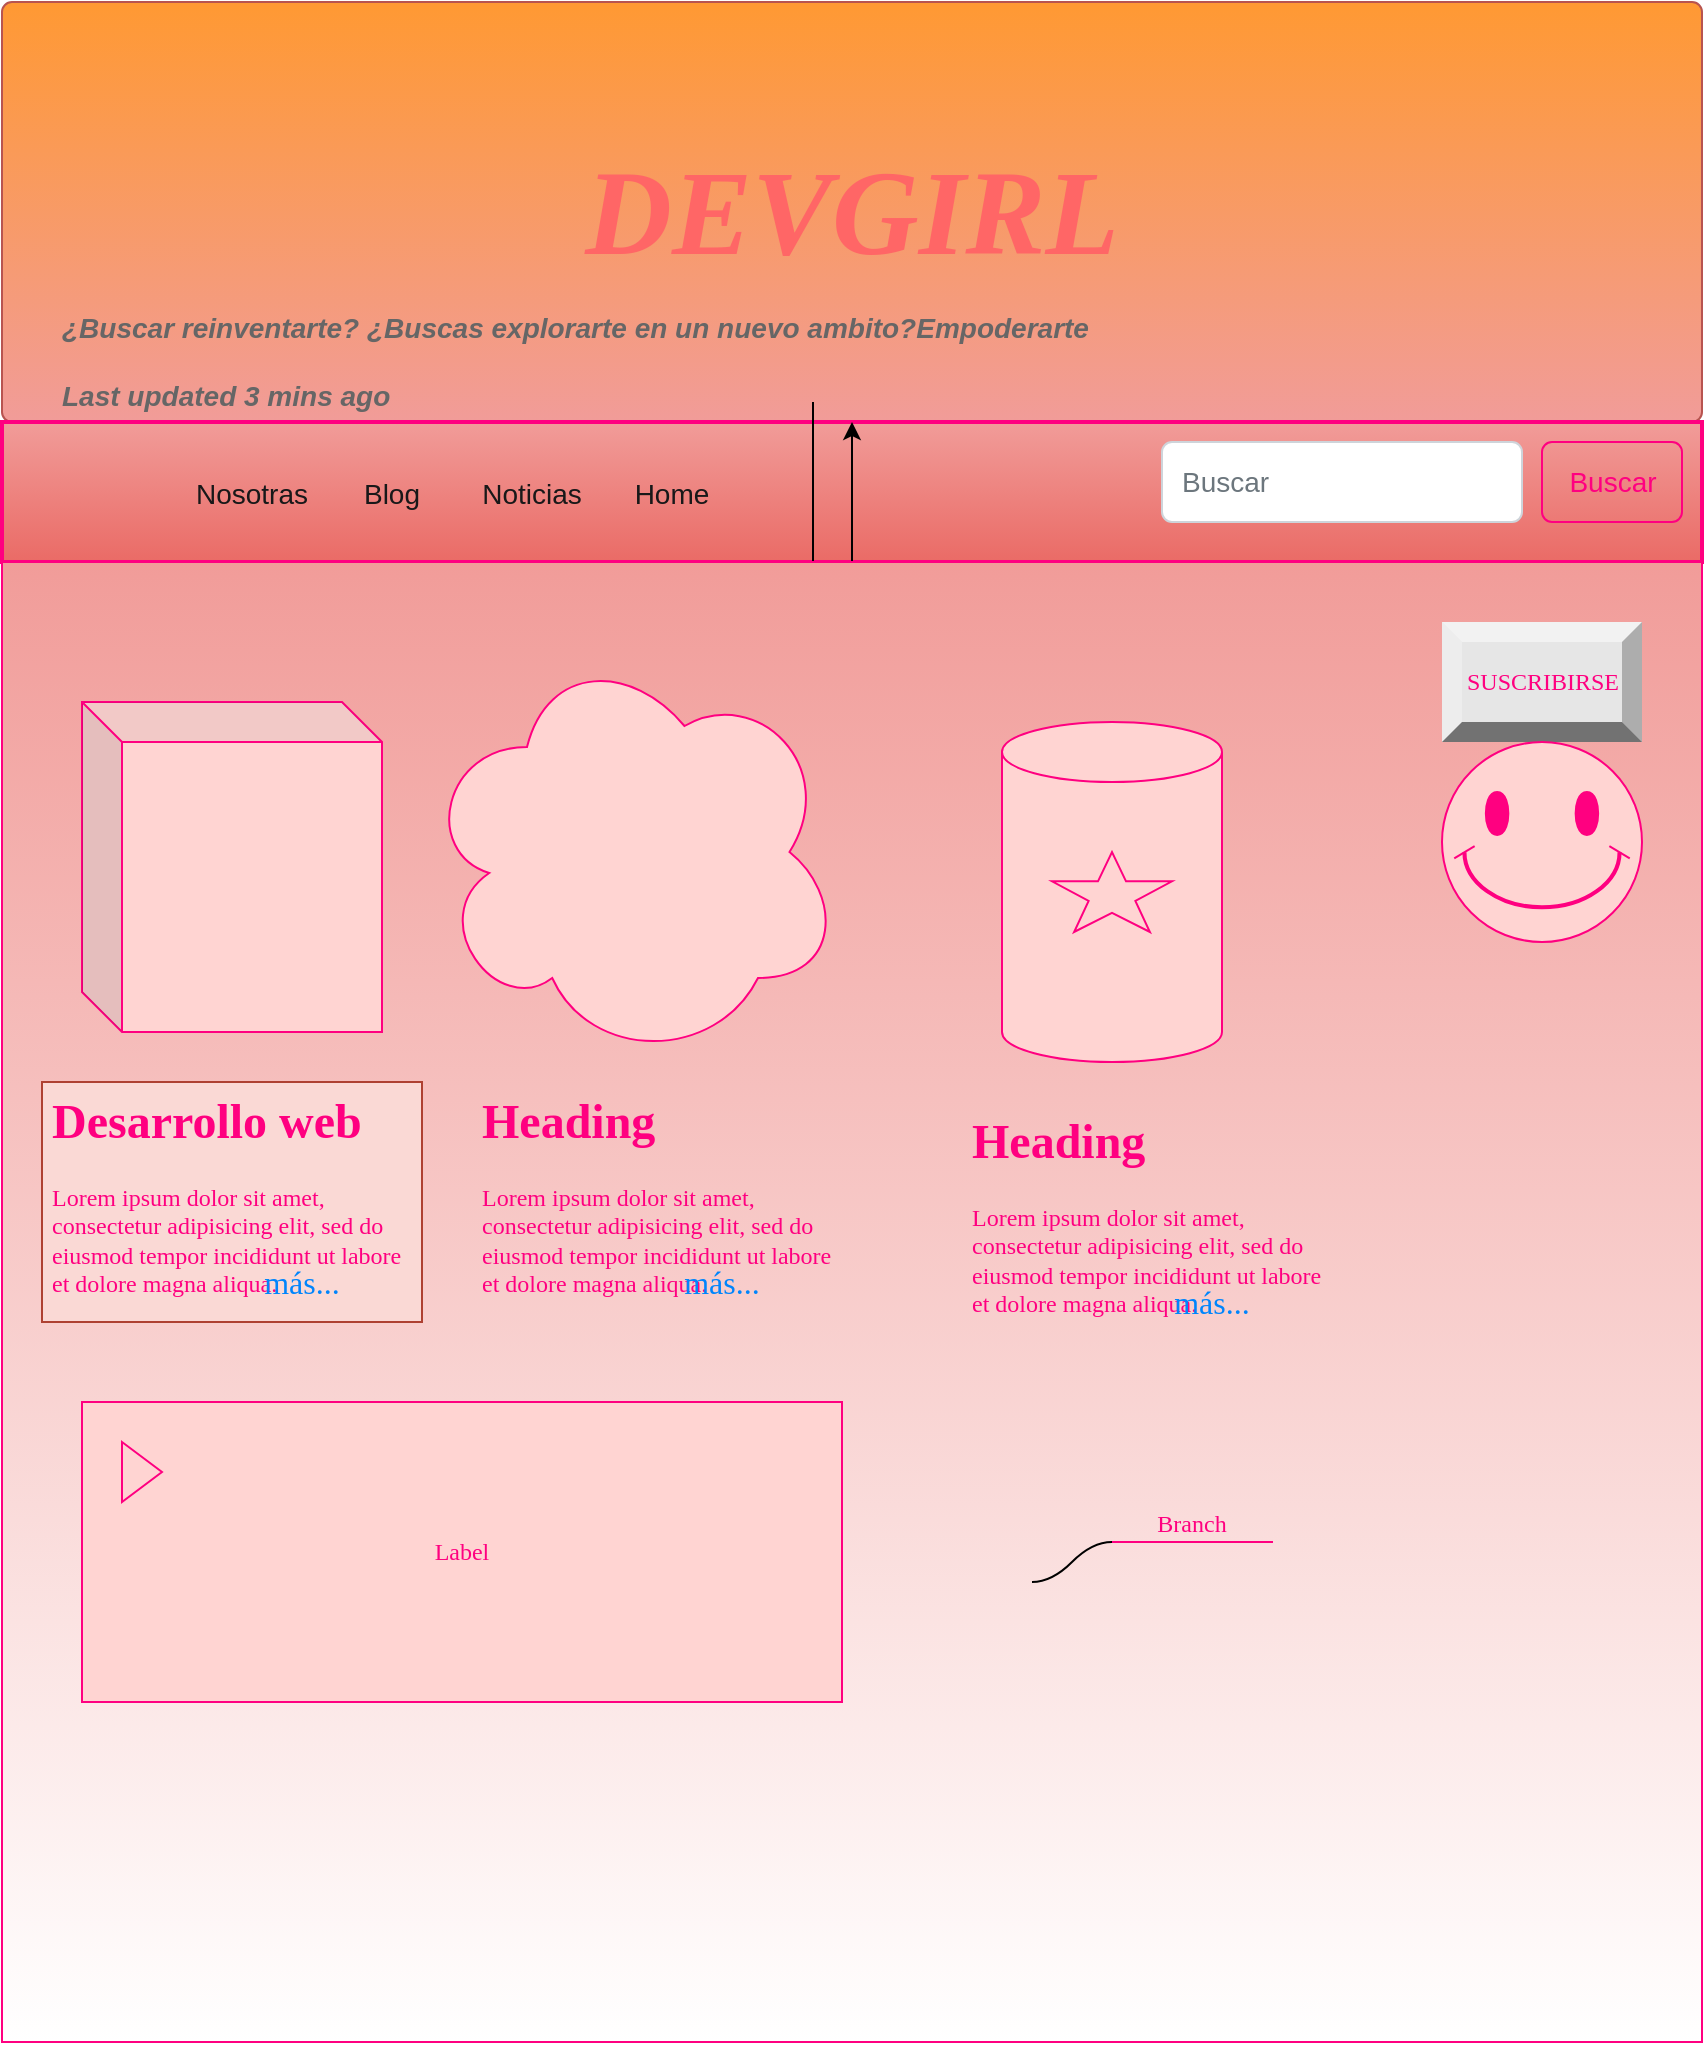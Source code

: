 <mxfile version="15.7.0" type="github">
  <diagram id="qMa-_QxccuimeE_cbAPb" name="Page-1">
    <mxGraphModel dx="2274" dy="1909" grid="1" gridSize="10" guides="1" tooltips="1" connect="1" arrows="1" fold="1" page="1" pageScale="1" pageWidth="850" pageHeight="1100" math="0" shadow="0">
      <root>
        <mxCell id="0" />
        <mxCell id="1" parent="0" />
        <mxCell id="Ih-YGPsCaoq6DHACvWlH-1" value="&lt;font color=&quot;#FF6666&quot;&gt;&lt;i&gt;&lt;b&gt;&lt;font face=&quot;Times New Roman&quot;&gt;DEVGIRL&lt;/font&gt;&lt;/b&gt;&lt;/i&gt;&lt;/font&gt;" style="html=1;shadow=0;dashed=0;shape=mxgraph.bootstrap.rrect;rSize=5;strokeColor=#b85450;html=1;whiteSpace=wrap;fillColor=#FF9933;verticalAlign=middle;align=center;spacing=20;fontSize=60;gradientColor=#F19C99;" vertex="1" parent="1">
          <mxGeometry y="-10" width="850" height="210" as="geometry" />
        </mxCell>
        <mxCell id="Ih-YGPsCaoq6DHACvWlH-2" value="&lt;font color=&quot;#666666&quot;&gt;&lt;i&gt;&lt;b&gt;¿Buscar reinventarte? ¿Buscas explorarte en un nuevo ambito?Empoderarte &lt;br&gt;&lt;br&gt;Last updated 3 mins ago&lt;/b&gt;&lt;/i&gt;&lt;/font&gt;" style="fillColor=none;strokeColor=none;fontColor=#ffffff;html=1;verticalAlign=top;align=left;spacing=20;fontSize=14;horizontal=1;gradientDirection=radial;gradientColor=#FFFFFF;" vertex="1" parent="Ih-YGPsCaoq6DHACvWlH-1">
          <mxGeometry width="791" height="70" relative="1" as="geometry">
            <mxPoint x="10" y="130" as="offset" />
          </mxGeometry>
        </mxCell>
        <mxCell id="Ih-YGPsCaoq6DHACvWlH-7" value="" style="html=1;shadow=0;dashed=0;fillColor=#EA6B66;strokeColor=#FF0080;fontSize=16;align=left;spacing=15;gradientDirection=north;gradientColor=#F19C99;strokeWidth=2;" vertex="1" parent="1">
          <mxGeometry y="200" width="850" height="70" as="geometry" />
        </mxCell>
        <mxCell id="Ih-YGPsCaoq6DHACvWlH-8" value="Home" style="fillColor=none;strokeColor=none;fontSize=14;fontColor=#181819;align=center;" vertex="1" parent="Ih-YGPsCaoq6DHACvWlH-7">
          <mxGeometry width="70" height="40" relative="1" as="geometry">
            <mxPoint x="300" y="15" as="offset" />
          </mxGeometry>
        </mxCell>
        <mxCell id="Ih-YGPsCaoq6DHACvWlH-13" value="&lt;font color=&quot;#FF0080&quot;&gt;Buscar&lt;/font&gt;" style="html=1;shadow=0;dashed=0;shape=mxgraph.bootstrap.rrect;rSize=5;fontSize=14;fontColor=#33A64C;strokeColor=#FF0080;fillColor=none;" vertex="1" parent="Ih-YGPsCaoq6DHACvWlH-7">
          <mxGeometry x="1" width="70" height="40" relative="1" as="geometry">
            <mxPoint x="-80" y="10" as="offset" />
          </mxGeometry>
        </mxCell>
        <mxCell id="Ih-YGPsCaoq6DHACvWlH-14" value="Buscar" style="html=1;shadow=0;dashed=0;shape=mxgraph.bootstrap.rrect;rSize=5;fontSize=14;fontColor=#6C767D;strokeColor=#CED4DA;fillColor=#ffffff;align=left;spacing=10;" vertex="1" parent="Ih-YGPsCaoq6DHACvWlH-7">
          <mxGeometry x="1" width="180" height="40" relative="1" as="geometry">
            <mxPoint x="-270" y="10" as="offset" />
          </mxGeometry>
        </mxCell>
        <mxCell id="Ih-YGPsCaoq6DHACvWlH-23" value="Blog" style="fillColor=none;strokeColor=none;fontSize=14;fontColor=#181819;align=center;" vertex="1" parent="Ih-YGPsCaoq6DHACvWlH-7">
          <mxGeometry x="160" y="15" width="70" height="40" as="geometry" />
        </mxCell>
        <mxCell id="Ih-YGPsCaoq6DHACvWlH-24" value="Nosotras" style="fillColor=none;strokeColor=none;fontSize=14;fontColor=#181819;align=center;" vertex="1" parent="Ih-YGPsCaoq6DHACvWlH-7">
          <mxGeometry x="90" y="15" width="70" height="40" as="geometry" />
        </mxCell>
        <mxCell id="Ih-YGPsCaoq6DHACvWlH-25" value="Noticias" style="fillColor=none;strokeColor=none;fontSize=14;fontColor=#181819;align=center;" vertex="1" parent="Ih-YGPsCaoq6DHACvWlH-7">
          <mxGeometry x="230" y="15" width="70" height="40" as="geometry" />
        </mxCell>
        <mxCell id="Ih-YGPsCaoq6DHACvWlH-3" style="edgeStyle=orthogonalEdgeStyle;rounded=0;orthogonalLoop=1;jettySize=auto;html=1;" edge="1" parent="1" source="Ih-YGPsCaoq6DHACvWlH-2" target="Ih-YGPsCaoq6DHACvWlH-1">
          <mxGeometry relative="1" as="geometry">
            <mxPoint x="400" y="450" as="sourcePoint" />
            <Array as="points">
              <mxPoint x="820" y="360" />
              <mxPoint x="820" y="270" />
              <mxPoint x="425" y="270" />
            </Array>
          </mxGeometry>
        </mxCell>
        <mxCell id="Ih-YGPsCaoq6DHACvWlH-26" value="" style="rounded=0;whiteSpace=wrap;html=1;fontFamily=Times New Roman;fontColor=#FF0080;strokeColor=#FF0080;fillColor=#F19C99;gradientColor=#ffffff;" vertex="1" parent="1">
          <mxGeometry y="270" width="850" height="740" as="geometry" />
        </mxCell>
        <mxCell id="Ih-YGPsCaoq6DHACvWlH-27" value="&lt;h1&gt;Desarrollo web&lt;br&gt;&lt;/h1&gt;&lt;p&gt;Lorem ipsum dolor sit amet, consectetur adipisicing elit, sed do eiusmod tempor incididunt ut labore et dolore magna aliqua.&lt;/p&gt;" style="text;html=1;strokeColor=#ae4132;fillColor=#fad9d5;spacing=5;spacingTop=-20;whiteSpace=wrap;overflow=hidden;rounded=0;fontFamily=Times New Roman;fontColor=#FF0080;" vertex="1" parent="1">
          <mxGeometry x="20" y="530" width="190" height="120" as="geometry" />
        </mxCell>
        <mxCell id="Ih-YGPsCaoq6DHACvWlH-29" value="" style="ellipse;shape=cloud;whiteSpace=wrap;html=1;fontFamily=Times New Roman;fontColor=#FF0080;strokeColor=#FF0080;fillColor=#FFD4D2;" vertex="1" parent="1">
          <mxGeometry x="210" y="310" width="210" height="210" as="geometry" />
        </mxCell>
        <mxCell id="Ih-YGPsCaoq6DHACvWlH-30" value="" style="shape=cube;whiteSpace=wrap;html=1;boundedLbl=1;backgroundOutline=1;darkOpacity=0.05;darkOpacity2=0.1;fontFamily=Times New Roman;fontColor=#FF0080;strokeColor=#FF0080;fillColor=#FFD4D2;" vertex="1" parent="1">
          <mxGeometry x="40" y="340" width="150" height="165" as="geometry" />
        </mxCell>
        <mxCell id="Ih-YGPsCaoq6DHACvWlH-32" value="&lt;h1&gt;Heading&lt;/h1&gt;&lt;p&gt;Lorem ipsum dolor sit amet, consectetur adipisicing elit, sed do eiusmod tempor incididunt ut labore et dolore magna aliqua.&lt;/p&gt;" style="text;html=1;strokeColor=none;fillColor=none;spacing=5;spacingTop=-20;whiteSpace=wrap;overflow=hidden;rounded=0;fontFamily=Times New Roman;fontColor=#FF0080;" vertex="1" parent="1">
          <mxGeometry x="235" y="530" width="190" height="120" as="geometry" />
        </mxCell>
        <mxCell id="Ih-YGPsCaoq6DHACvWlH-33" value="&lt;h1&gt;Heading&lt;/h1&gt;&lt;p&gt;Lorem ipsum dolor sit amet, consectetur adipisicing elit, sed do eiusmod tempor incididunt ut labore et dolore magna aliqua.&lt;/p&gt;" style="text;html=1;strokeColor=none;fillColor=none;spacing=5;spacingTop=-20;whiteSpace=wrap;overflow=hidden;rounded=0;fontFamily=Times New Roman;fontColor=#FF0080;" vertex="1" parent="1">
          <mxGeometry x="480" y="540" width="190" height="120" as="geometry" />
        </mxCell>
        <mxCell id="Ih-YGPsCaoq6DHACvWlH-34" value="" style="shape=cylinder3;whiteSpace=wrap;html=1;boundedLbl=1;backgroundOutline=1;size=15;fontFamily=Times New Roman;fontColor=#FF0080;strokeColor=#FF0080;fillColor=#FFD4D2;" vertex="1" parent="1">
          <mxGeometry x="500" y="350" width="110" height="170" as="geometry" />
        </mxCell>
        <mxCell id="Ih-YGPsCaoq6DHACvWlH-35" value="Label" style="html=1;whiteSpace=wrap;container=1;recursiveResize=0;collapsible=0;fontFamily=Times New Roman;fontColor=#FF0080;strokeColor=#FF0080;fillColor=#FFD4D2;" vertex="1" parent="1">
          <mxGeometry x="40" y="690" width="380" height="150" as="geometry" />
        </mxCell>
        <mxCell id="Ih-YGPsCaoq6DHACvWlH-36" value="" style="triangle;html=1;whiteSpace=wrap;fontFamily=Times New Roman;fontColor=#FF0080;strokeColor=#FF0080;fillColor=#FFD4D2;" vertex="1" parent="Ih-YGPsCaoq6DHACvWlH-35">
          <mxGeometry x="20" y="20" width="20" height="30" as="geometry" />
        </mxCell>
        <mxCell id="Ih-YGPsCaoq6DHACvWlH-37" value="Branch" style="whiteSpace=wrap;html=1;shape=partialRectangle;top=0;left=0;bottom=1;right=0;points=[[0,1],[1,1]];fillColor=none;align=center;verticalAlign=bottom;routingCenterY=0.5;snapToPoint=1;recursiveResize=0;autosize=1;treeFolding=1;treeMoving=1;newEdgeStyle={&quot;edgeStyle&quot;:&quot;entityRelationEdgeStyle&quot;,&quot;startArrow&quot;:&quot;none&quot;,&quot;endArrow&quot;:&quot;none&quot;,&quot;segment&quot;:10,&quot;curved&quot;:1};fontFamily=Times New Roman;fontColor=#FF0080;strokeColor=#FF0080;" vertex="1" parent="1">
          <mxGeometry x="555" y="740" width="80" height="20" as="geometry" />
        </mxCell>
        <mxCell id="Ih-YGPsCaoq6DHACvWlH-38" value="" style="edgeStyle=entityRelationEdgeStyle;startArrow=none;endArrow=none;segment=10;curved=1;rounded=0;fontFamily=Times New Roman;fontColor=#FF0080;" edge="1" target="Ih-YGPsCaoq6DHACvWlH-37" parent="1">
          <mxGeometry relative="1" as="geometry">
            <mxPoint x="515" y="780" as="sourcePoint" />
          </mxGeometry>
        </mxCell>
        <mxCell id="Ih-YGPsCaoq6DHACvWlH-39" value="SUSCRIBIRSE" style="labelPosition=center;verticalLabelPosition=middle;align=center;html=1;shape=mxgraph.basic.shaded_button;dx=10;fillColor=#E6E6E6;strokeColor=none;fontFamily=Times New Roman;fontColor=#FF0080;" vertex="1" parent="1">
          <mxGeometry x="720" y="300" width="100" height="60" as="geometry" />
        </mxCell>
        <mxCell id="Ih-YGPsCaoq6DHACvWlH-40" value="" style="verticalLabelPosition=bottom;verticalAlign=top;html=1;shape=mxgraph.basic.star;fontFamily=Times New Roman;fontColor=#FF0080;strokeColor=#FF0080;fillColor=#FFD4D2;" vertex="1" parent="1">
          <mxGeometry x="525" y="415" width="60" height="40" as="geometry" />
        </mxCell>
        <mxCell id="Ih-YGPsCaoq6DHACvWlH-41" value="" style="verticalLabelPosition=bottom;verticalAlign=top;html=1;shape=mxgraph.basic.smiley;fontFamily=Times New Roman;fontColor=#FF0080;strokeColor=#FF0080;fillColor=#FFD4D2;" vertex="1" parent="1">
          <mxGeometry x="720" y="360" width="100" height="100" as="geometry" />
        </mxCell>
        <mxCell id="Ih-YGPsCaoq6DHACvWlH-42" value="más..." style="html=1;shadow=0;dashed=0;shape=mxgraph.bootstrap.rrect;rSize=5;strokeColor=none;strokeWidth=1;fillColor=none;fontColor=#0085FC;whiteSpace=wrap;align=center;verticalAlign=middle;spacingLeft=0;fontStyle=0;fontSize=16;spacing=5;fontFamily=Times New Roman;" vertex="1" parent="1">
          <mxGeometry x="330" y="610" width="60" height="40" as="geometry" />
        </mxCell>
        <mxCell id="Ih-YGPsCaoq6DHACvWlH-45" value="más..." style="html=1;shadow=0;dashed=0;shape=mxgraph.bootstrap.rrect;rSize=5;strokeColor=none;strokeWidth=1;fillColor=none;fontColor=#0085FC;whiteSpace=wrap;align=center;verticalAlign=middle;spacingLeft=0;fontStyle=0;fontSize=16;spacing=5;fontFamily=Times New Roman;" vertex="1" parent="1">
          <mxGeometry x="120" y="610" width="60" height="40" as="geometry" />
        </mxCell>
        <mxCell id="Ih-YGPsCaoq6DHACvWlH-46" value="más..." style="html=1;shadow=0;dashed=0;shape=mxgraph.bootstrap.rrect;rSize=5;strokeColor=none;strokeWidth=1;fillColor=none;fontColor=#0085FC;whiteSpace=wrap;align=center;verticalAlign=middle;spacingLeft=0;fontStyle=0;fontSize=16;spacing=5;fontFamily=Times New Roman;" vertex="1" parent="1">
          <mxGeometry x="575" y="620" width="60" height="40" as="geometry" />
        </mxCell>
      </root>
    </mxGraphModel>
  </diagram>
</mxfile>
